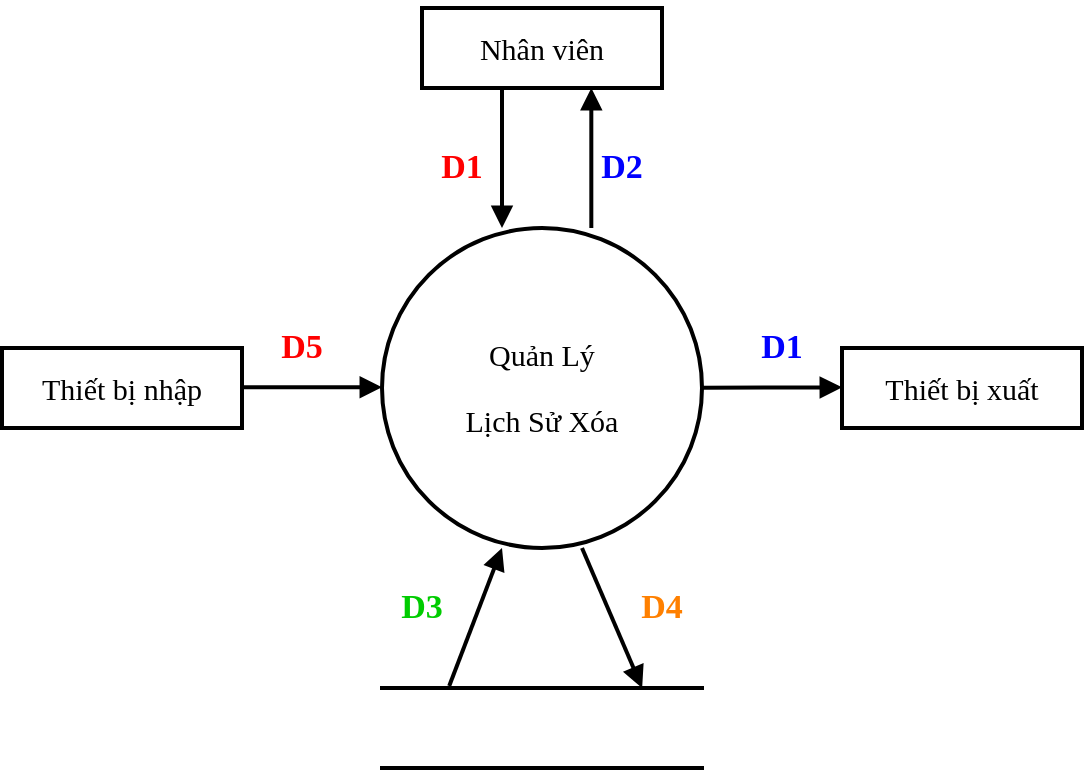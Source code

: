 <mxfile version="13.10.4" type="device"><diagram id="RFkYZOLpDPn0ykTBcsUU" name="Page-1"><mxGraphModel dx="1102" dy="566" grid="1" gridSize="10" guides="1" tooltips="1" connect="1" arrows="1" fold="1" page="1" pageScale="1" pageWidth="850" pageHeight="1100" math="0" shadow="0"><root><mxCell id="0"/><mxCell id="1" parent="0"/><mxCell id="AuxtTpywyi5b1Z3Ru7k8-1" value="&lt;pre style=&quot;font-size: 15px&quot;&gt;&lt;font face=&quot;Times New Roman&quot; style=&quot;font-size: 15px&quot;&gt;Thiết bị nhập&lt;/font&gt;&lt;/pre&gt;" style="rounded=0;whiteSpace=wrap;html=1;strokeWidth=2;fontSize=15;" vertex="1" parent="1"><mxGeometry x="140" y="250" width="120" height="40" as="geometry"/></mxCell><mxCell id="AuxtTpywyi5b1Z3Ru7k8-2" value="&lt;pre style=&quot;font-size: 15px&quot;&gt;&lt;font face=&quot;Times New Roman&quot;&gt;Thiết bị xuất&lt;/font&gt;&lt;/pre&gt;" style="rounded=0;whiteSpace=wrap;html=1;strokeWidth=2;" vertex="1" parent="1"><mxGeometry x="560" y="250" width="120" height="40" as="geometry"/></mxCell><mxCell id="AuxtTpywyi5b1Z3Ru7k8-3" value="&lt;pre style=&quot;font-size: 15px&quot;&gt;&lt;font face=&quot;Times New Roman&quot;&gt;Nhân viên&lt;/font&gt;&lt;/pre&gt;" style="rounded=0;whiteSpace=wrap;html=1;strokeWidth=2;" vertex="1" parent="1"><mxGeometry x="350" y="80" width="120" height="40" as="geometry"/></mxCell><mxCell id="AuxtTpywyi5b1Z3Ru7k8-4" value="&lt;pre style=&quot;font-size: 15px&quot;&gt;&lt;font face=&quot;Times New Roman&quot;&gt;Quản Lý&lt;/font&gt;&lt;/pre&gt;&lt;pre style=&quot;font-size: 15px&quot;&gt;&lt;font face=&quot;Times New Roman&quot;&gt;Lịch Sử Xóa&lt;/font&gt;&lt;/pre&gt;" style="strokeWidth=2;html=1;shape=mxgraph.flowchart.start_1;whiteSpace=wrap;fontSize=15;" vertex="1" parent="1"><mxGeometry x="330" y="190" width="160" height="160" as="geometry"/></mxCell><mxCell id="AuxtTpywyi5b1Z3Ru7k8-5" value="" style="endArrow=block;endFill=1;endSize=6;html=1;strokeWidth=2;" edge="1" parent="1"><mxGeometry width="100" relative="1" as="geometry"><mxPoint x="260" y="269.66" as="sourcePoint"/><mxPoint x="330" y="269.66" as="targetPoint"/></mxGeometry></mxCell><mxCell id="AuxtTpywyi5b1Z3Ru7k8-6" value="" style="endArrow=block;endFill=1;endSize=6;html=1;strokeWidth=2;" edge="1" parent="1"><mxGeometry width="100" relative="1" as="geometry"><mxPoint x="490" y="269.9" as="sourcePoint"/><mxPoint x="560" y="269.66" as="targetPoint"/></mxGeometry></mxCell><mxCell id="AuxtTpywyi5b1Z3Ru7k8-7" value="" style="endArrow=block;endFill=1;endSize=6;html=1;strokeWidth=2;" edge="1" parent="1"><mxGeometry width="100" relative="1" as="geometry"><mxPoint x="390" y="120" as="sourcePoint"/><mxPoint x="390" y="190" as="targetPoint"/></mxGeometry></mxCell><mxCell id="AuxtTpywyi5b1Z3Ru7k8-8" value="" style="endArrow=block;endFill=1;endSize=6;html=1;strokeWidth=2;" edge="1" parent="1"><mxGeometry width="100" relative="1" as="geometry"><mxPoint x="434.66" y="190" as="sourcePoint"/><mxPoint x="434.66" y="120" as="targetPoint"/></mxGeometry></mxCell><mxCell id="AuxtTpywyi5b1Z3Ru7k8-9" value="" style="html=1;dashed=0;whitespace=wrap;shape=partialRectangle;right=0;left=0;strokeWidth=2;" vertex="1" parent="1"><mxGeometry x="330" y="420" width="160" height="40" as="geometry"/></mxCell><mxCell id="AuxtTpywyi5b1Z3Ru7k8-10" value="" style="endArrow=block;endFill=1;endSize=6;html=1;exitX=0.21;exitY=-0.026;exitDx=0;exitDy=0;exitPerimeter=0;strokeWidth=2;" edge="1" parent="1" source="AuxtTpywyi5b1Z3Ru7k8-9"><mxGeometry width="100" relative="1" as="geometry"><mxPoint x="390" y="420" as="sourcePoint"/><mxPoint x="390" y="350" as="targetPoint"/></mxGeometry></mxCell><mxCell id="AuxtTpywyi5b1Z3Ru7k8-11" value="" style="endArrow=block;endFill=1;endSize=6;html=1;entryX=0.813;entryY=0;entryDx=0;entryDy=0;entryPerimeter=0;strokeWidth=2;" edge="1" parent="1" target="AuxtTpywyi5b1Z3Ru7k8-9"><mxGeometry width="100" relative="1" as="geometry"><mxPoint x="430" y="350" as="sourcePoint"/><mxPoint x="430" y="420" as="targetPoint"/></mxGeometry></mxCell><mxCell id="AuxtTpywyi5b1Z3Ru7k8-12" value="&lt;font face=&quot;Times New Roman&quot; color=&quot;#0000ff&quot;&gt;&lt;span style=&quot;font-size: 17px&quot;&gt;D1&lt;/span&gt;&lt;/font&gt;" style="text;html=1;strokeColor=none;fillColor=none;align=center;verticalAlign=middle;whiteSpace=wrap;rounded=0;fontSize=16;fontStyle=1" vertex="1" parent="1"><mxGeometry x="510" y="240" width="40" height="20" as="geometry"/></mxCell><mxCell id="AuxtTpywyi5b1Z3Ru7k8-13" value="&lt;font face=&quot;Times New Roman&quot; color=&quot;#ff0000&quot;&gt;&lt;span style=&quot;font-size: 17px&quot;&gt;D5&lt;/span&gt;&lt;/font&gt;" style="text;html=1;strokeColor=none;fillColor=none;align=center;verticalAlign=middle;whiteSpace=wrap;rounded=0;fontSize=16;fontStyle=1" vertex="1" parent="1"><mxGeometry x="270" y="240" width="40" height="20" as="geometry"/></mxCell><mxCell id="AuxtTpywyi5b1Z3Ru7k8-14" value="&lt;font face=&quot;Times New Roman&quot; color=&quot;#ff0000&quot;&gt;&lt;span style=&quot;font-size: 17px&quot;&gt;D1&lt;/span&gt;&lt;/font&gt;" style="text;html=1;strokeColor=none;fillColor=none;align=center;verticalAlign=middle;whiteSpace=wrap;rounded=0;fontSize=16;fontStyle=1" vertex="1" parent="1"><mxGeometry x="350" y="150" width="40" height="20" as="geometry"/></mxCell><mxCell id="AuxtTpywyi5b1Z3Ru7k8-15" value="&lt;font face=&quot;Times New Roman&quot; color=&quot;#0000ff&quot;&gt;&lt;span style=&quot;font-size: 17px&quot;&gt;D2&lt;/span&gt;&lt;/font&gt;" style="text;html=1;strokeColor=none;fillColor=none;align=center;verticalAlign=middle;whiteSpace=wrap;rounded=0;fontSize=16;fontStyle=1" vertex="1" parent="1"><mxGeometry x="430" y="150" width="40" height="20" as="geometry"/></mxCell><mxCell id="AuxtTpywyi5b1Z3Ru7k8-16" value="&lt;font face=&quot;Times New Roman&quot; color=&quot;#00cc00&quot;&gt;&lt;span style=&quot;font-size: 17px&quot;&gt;D3&lt;/span&gt;&lt;/font&gt;" style="text;html=1;strokeColor=none;fillColor=none;align=center;verticalAlign=middle;whiteSpace=wrap;rounded=0;fontSize=16;fontStyle=1" vertex="1" parent="1"><mxGeometry x="330" y="370" width="40" height="20" as="geometry"/></mxCell><mxCell id="AuxtTpywyi5b1Z3Ru7k8-17" value="&lt;font face=&quot;Times New Roman&quot; color=&quot;#ff8000&quot;&gt;&lt;span style=&quot;font-size: 17px&quot;&gt;D4&lt;/span&gt;&lt;/font&gt;" style="text;html=1;strokeColor=none;fillColor=none;align=center;verticalAlign=middle;whiteSpace=wrap;rounded=0;fontSize=16;fontStyle=1" vertex="1" parent="1"><mxGeometry x="450" y="370" width="40" height="20" as="geometry"/></mxCell></root></mxGraphModel></diagram></mxfile>